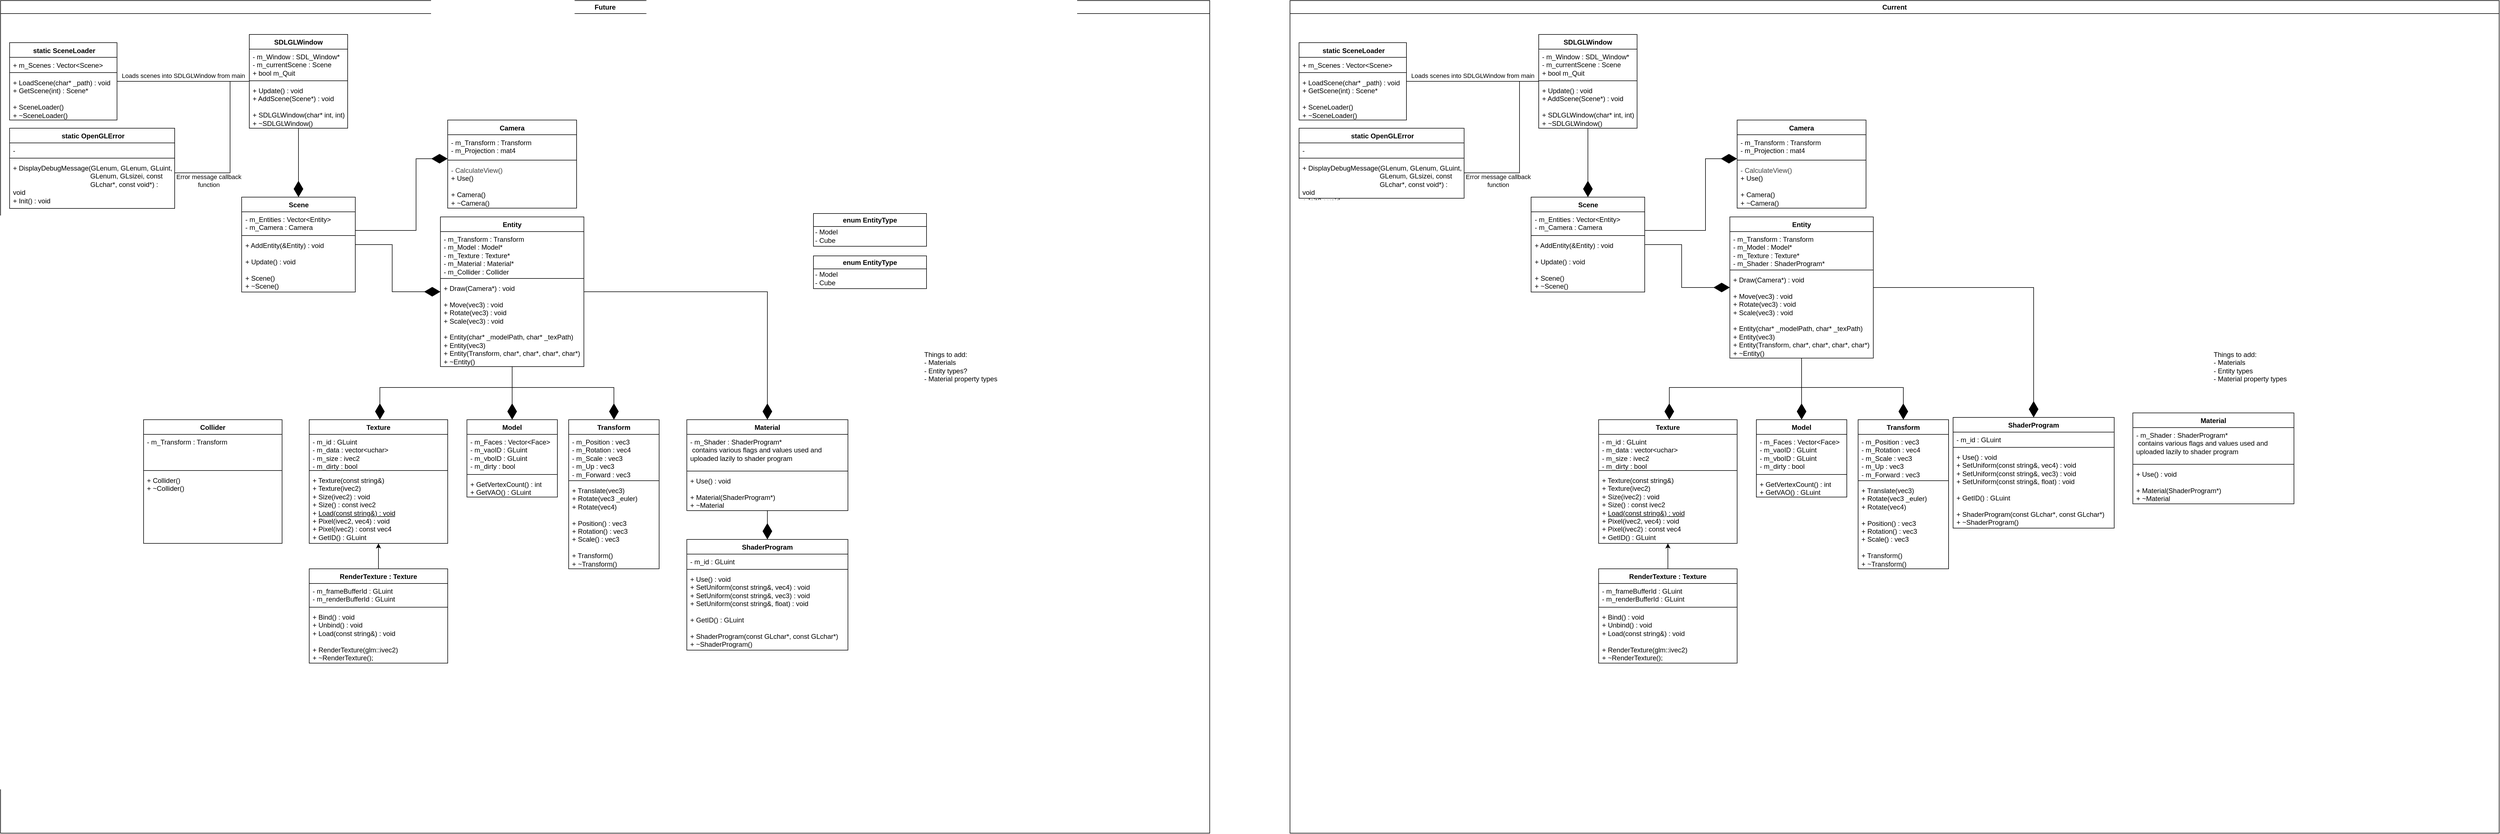 <mxfile version="26.2.5">
  <diagram name="Page-1" id="QG35j7kPHG6dron8eKFu">
    <mxGraphModel dx="7600" dy="1499" grid="0" gridSize="10" guides="1" tooltips="1" connect="1" arrows="1" fold="1" page="0" pageScale="1" pageWidth="827" pageHeight="1169" math="0" shadow="0" adaptiveColors="auto">
      <root>
        <mxCell id="0" />
        <mxCell id="1" parent="0" />
        <mxCell id="nX7riBeXGqenWPoqPl__-16" value="Current" style="swimlane;whiteSpace=wrap;html=1;" parent="1" vertex="1">
          <mxGeometry x="-2323" y="-155" width="2139" height="1474" as="geometry" />
        </mxCell>
        <mxCell id="VFV9XwUGxA5xjS1nipd3-9" style="edgeStyle=orthogonalEdgeStyle;rounded=0;orthogonalLoop=1;jettySize=auto;html=1;endArrow=diamondThin;endFill=1;endSize=26;" parent="nX7riBeXGqenWPoqPl__-16" source="nX7riBeXGqenWPoqPl__-19" target="nX7riBeXGqenWPoqPl__-52" edge="1">
          <mxGeometry relative="1" as="geometry" />
        </mxCell>
        <mxCell id="nX7riBeXGqenWPoqPl__-19" value="&lt;span style=&quot;background-color: transparent;&quot;&gt;SDLGLWindow&lt;/span&gt;" style="swimlane;fontStyle=1;align=center;verticalAlign=top;childLayout=stackLayout;horizontal=1;startSize=26;horizontalStack=0;resizeParent=1;resizeParentMax=0;resizeLast=0;collapsible=1;marginBottom=0;whiteSpace=wrap;html=1;" parent="nX7riBeXGqenWPoqPl__-16" vertex="1">
          <mxGeometry x="440" y="60" width="174" height="166" as="geometry" />
        </mxCell>
        <mxCell id="nX7riBeXGqenWPoqPl__-20" value="&lt;div&gt;&lt;font style=&quot;color: light-dark(rgb(0, 0, 0), rgb(255, 252, 252));&quot;&gt;- m_Window : SDL_Window*&lt;/font&gt;&lt;/div&gt;&lt;div&gt;- m_currentScene : Scene&lt;/div&gt;&lt;div&gt;&lt;font style=&quot;color: light-dark(rgb(0, 0, 0), rgb(255, 252, 252));&quot;&gt;+ bool m_Quit&lt;/font&gt;&lt;/div&gt;" style="text;strokeColor=none;fillColor=none;align=left;verticalAlign=top;spacingLeft=4;spacingRight=4;overflow=hidden;rotatable=0;points=[[0,0.5],[1,0.5]];portConstraint=eastwest;whiteSpace=wrap;html=1;" parent="nX7riBeXGqenWPoqPl__-19" vertex="1">
          <mxGeometry y="26" width="174" height="52" as="geometry" />
        </mxCell>
        <mxCell id="nX7riBeXGqenWPoqPl__-21" value="" style="line;strokeWidth=1;fillColor=none;align=left;verticalAlign=middle;spacingTop=-1;spacingLeft=3;spacingRight=3;rotatable=0;labelPosition=right;points=[];portConstraint=eastwest;strokeColor=inherit;" parent="nX7riBeXGqenWPoqPl__-19" vertex="1">
          <mxGeometry y="78" width="174" height="8" as="geometry" />
        </mxCell>
        <mxCell id="nX7riBeXGqenWPoqPl__-22" value="&lt;div&gt;+ Update() : void&lt;/div&gt;&lt;div&gt;+ AddScene(Scene*) : void&lt;/div&gt;&lt;div&gt;&lt;br&gt;&lt;/div&gt;&lt;div&gt;+ SDLGLWindow(char* int, int)&lt;/div&gt;&lt;div&gt;+ ~SDLGLWindow()&lt;/div&gt;" style="text;strokeColor=none;fillColor=none;align=left;verticalAlign=top;spacingLeft=4;spacingRight=4;overflow=hidden;rotatable=0;points=[[0,0.5],[1,0.5]];portConstraint=eastwest;whiteSpace=wrap;html=1;" parent="nX7riBeXGqenWPoqPl__-19" vertex="1">
          <mxGeometry y="86" width="174" height="80" as="geometry" />
        </mxCell>
        <mxCell id="nX7riBeXGqenWPoqPl__-32" value="Texture" style="swimlane;fontStyle=1;align=center;verticalAlign=top;childLayout=stackLayout;horizontal=1;startSize=26;horizontalStack=0;resizeParent=1;resizeParentMax=0;resizeLast=0;collapsible=1;marginBottom=0;whiteSpace=wrap;html=1;" parent="nX7riBeXGqenWPoqPl__-16" vertex="1">
          <mxGeometry x="546" y="742" width="245" height="219" as="geometry" />
        </mxCell>
        <mxCell id="nX7riBeXGqenWPoqPl__-33" value="&lt;font style=&quot;color: light-dark(rgb(0, 0, 0), rgb(255, 255, 255));&quot;&gt;- m_id : GLuint&lt;/font&gt;&lt;div&gt;&lt;font style=&quot;color: light-dark(rgb(0, 0, 0), rgb(255, 255, 255));&quot;&gt;- m_data : vector&amp;lt;uchar&amp;gt;&lt;/font&gt;&lt;/div&gt;&lt;div&gt;&lt;font style=&quot;color: light-dark(rgb(0, 0, 0), rgb(255, 255, 255));&quot;&gt;- m_size : ivec2&lt;/font&gt;&lt;/div&gt;&lt;div&gt;&lt;font style=&quot;color: light-dark(rgb(0, 0, 0), rgb(255, 255, 255));&quot;&gt;- m_dirty : bool&lt;/font&gt;&lt;/div&gt;" style="text;strokeColor=none;fillColor=none;align=left;verticalAlign=top;spacingLeft=4;spacingRight=4;overflow=hidden;rotatable=0;points=[[0,0.5],[1,0.5]];portConstraint=eastwest;whiteSpace=wrap;html=1;" parent="nX7riBeXGqenWPoqPl__-32" vertex="1">
          <mxGeometry y="26" width="245" height="60" as="geometry" />
        </mxCell>
        <mxCell id="nX7riBeXGqenWPoqPl__-34" value="" style="line;strokeWidth=1;fillColor=none;align=left;verticalAlign=middle;spacingTop=-1;spacingLeft=3;spacingRight=3;rotatable=0;labelPosition=right;points=[];portConstraint=eastwest;strokeColor=inherit;" parent="nX7riBeXGqenWPoqPl__-32" vertex="1">
          <mxGeometry y="86" width="245" height="8" as="geometry" />
        </mxCell>
        <mxCell id="nX7riBeXGqenWPoqPl__-35" value="&lt;font style=&quot;color: light-dark(rgb(0, 0, 0), rgb(255, 255, 255));&quot;&gt;+ Texture(const string&amp;amp;)&lt;/font&gt;&lt;div&gt;&lt;font style=&quot;color: light-dark(rgb(0, 0, 0), rgb(255, 255, 255));&quot;&gt;+ Texture(ivec2)&lt;/font&gt;&lt;/div&gt;&lt;div&gt;&lt;font style=&quot;color: light-dark(rgb(0, 0, 0), rgb(255, 255, 255));&quot;&gt;+ Size(ivec2) : void&lt;/font&gt;&lt;/div&gt;&lt;div&gt;&lt;font style=&quot;color: light-dark(rgb(0, 0, 0), rgb(255, 255, 255));&quot;&gt;+ Size() : const ivec2&lt;/font&gt;&lt;/div&gt;&lt;div&gt;&lt;font style=&quot;color: light-dark(rgb(0, 0, 0), rgb(255, 255, 255));&quot;&gt;+ &lt;u&gt;Load(const string&amp;amp;) : void&lt;/u&gt;&lt;/font&gt;&lt;/div&gt;&lt;div&gt;&lt;font style=&quot;color: light-dark(rgb(0, 0, 0), rgb(255, 255, 255));&quot;&gt;+ Pixel(ivec2, vec4) : void&lt;/font&gt;&lt;/div&gt;&lt;div&gt;&lt;font style=&quot;color: light-dark(rgb(0, 0, 0), rgb(255, 255, 255));&quot;&gt;+ Pixel(ivec2) : const vec4&lt;/font&gt;&lt;/div&gt;&lt;div&gt;&lt;font style=&quot;color: light-dark(rgb(0, 0, 0), rgb(255, 255, 255));&quot;&gt;+ GetID() : GLuint&lt;/font&gt;&lt;/div&gt;" style="text;strokeColor=none;fillColor=none;align=left;verticalAlign=top;spacingLeft=4;spacingRight=4;overflow=hidden;rotatable=0;points=[[0,0.5],[1,0.5]];portConstraint=eastwest;whiteSpace=wrap;html=1;" parent="nX7riBeXGqenWPoqPl__-32" vertex="1">
          <mxGeometry y="94" width="245" height="125" as="geometry" />
        </mxCell>
        <mxCell id="nX7riBeXGqenWPoqPl__-36" value="ShaderProgram" style="swimlane;fontStyle=1;align=center;verticalAlign=top;childLayout=stackLayout;horizontal=1;startSize=26;horizontalStack=0;resizeParent=1;resizeParentMax=0;resizeLast=0;collapsible=1;marginBottom=0;whiteSpace=wrap;html=1;" parent="nX7riBeXGqenWPoqPl__-16" vertex="1">
          <mxGeometry x="1173" y="738" width="285" height="196" as="geometry" />
        </mxCell>
        <mxCell id="nX7riBeXGqenWPoqPl__-37" value="- m_id : GLuint" style="text;strokeColor=none;fillColor=none;align=left;verticalAlign=top;spacingLeft=4;spacingRight=4;overflow=hidden;rotatable=0;points=[[0,0.5],[1,0.5]];portConstraint=eastwest;whiteSpace=wrap;html=1;" parent="nX7riBeXGqenWPoqPl__-36" vertex="1">
          <mxGeometry y="26" width="285" height="23" as="geometry" />
        </mxCell>
        <mxCell id="nX7riBeXGqenWPoqPl__-38" value="" style="line;strokeWidth=1;fillColor=none;align=left;verticalAlign=middle;spacingTop=-1;spacingLeft=3;spacingRight=3;rotatable=0;labelPosition=right;points=[];portConstraint=eastwest;strokeColor=inherit;" parent="nX7riBeXGqenWPoqPl__-36" vertex="1">
          <mxGeometry y="49" width="285" height="8" as="geometry" />
        </mxCell>
        <mxCell id="nX7riBeXGqenWPoqPl__-39" value="&lt;div&gt;&lt;font style=&quot;color: light-dark(rgb(0, 0, 0), rgb(255, 255, 255));&quot;&gt;+ Use() : void&lt;/font&gt;&lt;/div&gt;&lt;div&gt;&lt;font style=&quot;color: light-dark(rgb(0, 0, 0), rgb(255, 255, 255));&quot;&gt;+ SetUniform(const string&amp;amp;, vec4) : void&lt;/font&gt;&lt;/div&gt;&lt;font style=&quot;color: light-dark(rgb(0, 0, 0), rgb(255, 255, 255));&quot;&gt;+ SetUniform(const string&amp;amp;, vec3) : void&lt;/font&gt;&lt;div&gt;&lt;font style=&quot;color: light-dark(rgb(0, 0, 0), rgb(255, 255, 255));&quot;&gt;+ SetUniform(const string&amp;amp;, float) : void&lt;/font&gt;&lt;/div&gt;&lt;div&gt;&lt;font style=&quot;color: light-dark(rgb(0, 0, 0), rgb(255, 255, 255));&quot;&gt;&lt;br&gt;&lt;/font&gt;&lt;/div&gt;&lt;div&gt;&lt;font style=&quot;color: light-dark(rgb(0, 0, 0), rgb(255, 255, 255));&quot;&gt;+ GetID() : GLuint&lt;/font&gt;&lt;/div&gt;&lt;div&gt;&lt;font style=&quot;color: light-dark(rgb(0, 0, 0), rgb(255, 255, 255));&quot;&gt;&lt;br&gt;&lt;/font&gt;&lt;/div&gt;&lt;div&gt;&lt;font style=&quot;color: light-dark(rgb(0, 0, 0), rgb(255, 255, 255));&quot;&gt;+ ShaderProgram(const GLchar*, const GLchar*)&lt;/font&gt;&lt;/div&gt;&lt;div&gt;&lt;font style=&quot;color: light-dark(rgb(0, 0, 0), rgb(255, 255, 255));&quot;&gt;+ ~ShaderProgram()&lt;/font&gt;&lt;/div&gt;" style="text;strokeColor=none;fillColor=none;align=left;verticalAlign=top;spacingLeft=4;spacingRight=4;overflow=hidden;rotatable=0;points=[[0,0.5],[1,0.5]];portConstraint=eastwest;whiteSpace=wrap;html=1;" parent="nX7riBeXGqenWPoqPl__-36" vertex="1">
          <mxGeometry y="57" width="285" height="139" as="geometry" />
        </mxCell>
        <mxCell id="nX7riBeXGqenWPoqPl__-41" style="edgeStyle=orthogonalEdgeStyle;rounded=0;orthogonalLoop=1;jettySize=auto;html=1;endArrow=diamondThin;endFill=1;endSize=26;" parent="nX7riBeXGqenWPoqPl__-16" source="nX7riBeXGqenWPoqPl__-42" target="nX7riBeXGqenWPoqPl__-48" edge="1">
          <mxGeometry relative="1" as="geometry">
            <Array as="points">
              <mxPoint x="848" y="633" />
              <mxPoint x="848" y="633" />
            </Array>
          </mxGeometry>
        </mxCell>
        <mxCell id="VFV9XwUGxA5xjS1nipd3-2" style="edgeStyle=orthogonalEdgeStyle;rounded=0;orthogonalLoop=1;jettySize=auto;html=1;endArrow=diamondThin;endFill=1;endSize=26;entryX=0.5;entryY=0;entryDx=0;entryDy=0;" parent="nX7riBeXGqenWPoqPl__-16" source="nX7riBeXGqenWPoqPl__-42" target="nX7riBeXGqenWPoqPl__-36" edge="1">
          <mxGeometry relative="1" as="geometry" />
        </mxCell>
        <mxCell id="VFV9XwUGxA5xjS1nipd3-10" style="edgeStyle=orthogonalEdgeStyle;rounded=0;orthogonalLoop=1;jettySize=auto;html=1;endSize=26;endArrow=diamondThin;endFill=1;entryX=0.5;entryY=0;entryDx=0;entryDy=0;" parent="nX7riBeXGqenWPoqPl__-16" source="nX7riBeXGqenWPoqPl__-42" target="_Vgj__aWUREw3y97PpKe-4" edge="1">
          <mxGeometry relative="1" as="geometry">
            <Array as="points">
              <mxPoint x="905" y="685" />
              <mxPoint x="1085" y="685" />
            </Array>
          </mxGeometry>
        </mxCell>
        <mxCell id="VFV9XwUGxA5xjS1nipd3-11" style="edgeStyle=orthogonalEdgeStyle;rounded=0;orthogonalLoop=1;jettySize=auto;html=1;endSize=26;endArrow=diamondThin;endFill=1;" parent="nX7riBeXGqenWPoqPl__-16" source="nX7riBeXGqenWPoqPl__-42" target="nX7riBeXGqenWPoqPl__-32" edge="1">
          <mxGeometry relative="1" as="geometry">
            <Array as="points">
              <mxPoint x="905" y="685" />
              <mxPoint x="671" y="685" />
            </Array>
          </mxGeometry>
        </mxCell>
        <mxCell id="nX7riBeXGqenWPoqPl__-42" value="Entity" style="swimlane;fontStyle=1;align=center;verticalAlign=top;childLayout=stackLayout;horizontal=1;startSize=26;horizontalStack=0;resizeParent=1;resizeParentMax=0;resizeLast=0;collapsible=1;marginBottom=0;whiteSpace=wrap;html=1;" parent="nX7riBeXGqenWPoqPl__-16" vertex="1">
          <mxGeometry x="778.13" y="383" width="253.75" height="250" as="geometry" />
        </mxCell>
        <mxCell id="nX7riBeXGqenWPoqPl__-43" value="&lt;div&gt;- m_Transform : Transform&lt;/div&gt;&lt;div&gt;- m_Model : Model*&lt;/div&gt;&lt;div&gt;- m_Texture : Texture*&lt;/div&gt;&lt;div&gt;- m_Shader : ShaderProgram*&lt;/div&gt;" style="text;strokeColor=none;fillColor=none;align=left;verticalAlign=top;spacingLeft=4;spacingRight=4;overflow=hidden;rotatable=0;points=[[0,0.5],[1,0.5]];portConstraint=eastwest;whiteSpace=wrap;html=1;" parent="nX7riBeXGqenWPoqPl__-42" vertex="1">
          <mxGeometry y="26" width="253.75" height="64" as="geometry" />
        </mxCell>
        <mxCell id="nX7riBeXGqenWPoqPl__-44" value="" style="line;strokeWidth=1;fillColor=none;align=left;verticalAlign=middle;spacingTop=-1;spacingLeft=3;spacingRight=3;rotatable=0;labelPosition=right;points=[];portConstraint=eastwest;strokeColor=inherit;" parent="nX7riBeXGqenWPoqPl__-42" vertex="1">
          <mxGeometry y="90" width="253.75" height="8" as="geometry" />
        </mxCell>
        <mxCell id="nX7riBeXGqenWPoqPl__-45" value="&lt;div&gt;+ Draw(Camera*) : void&lt;/div&gt;&lt;div&gt;&lt;br&gt;&lt;/div&gt;&lt;div&gt;+ Move(vec3) : void&lt;/div&gt;&lt;div&gt;+ Rotate(vec3) : void&lt;/div&gt;&lt;div&gt;+ Scale(vec3) : void&lt;/div&gt;&lt;div&gt;&lt;br&gt;&lt;/div&gt;&lt;div&gt;+ Entity(char* _modelPath, char* _texPath)&lt;/div&gt;&lt;div&gt;+ Entity(vec3)&lt;/div&gt;&lt;div&gt;+ Entity(Transform, char*, char*, char*, char*)&lt;/div&gt;&lt;div&gt;+ ~Entity()&lt;/div&gt;" style="text;strokeColor=none;fillColor=none;align=left;verticalAlign=top;spacingLeft=4;spacingRight=4;overflow=hidden;rotatable=0;points=[[0,0.5],[1,0.5]];portConstraint=eastwest;whiteSpace=wrap;html=1;" parent="nX7riBeXGqenWPoqPl__-42" vertex="1">
          <mxGeometry y="98" width="253.75" height="152" as="geometry" />
        </mxCell>
        <mxCell id="nX7riBeXGqenWPoqPl__-48" value="Model" style="swimlane;fontStyle=1;align=center;verticalAlign=top;childLayout=stackLayout;horizontal=1;startSize=26;horizontalStack=0;resizeParent=1;resizeParentMax=0;resizeLast=0;collapsible=1;marginBottom=0;whiteSpace=wrap;html=1;" parent="nX7riBeXGqenWPoqPl__-16" vertex="1">
          <mxGeometry x="825" y="742" width="160" height="137" as="geometry" />
        </mxCell>
        <mxCell id="nX7riBeXGqenWPoqPl__-49" value="&lt;div&gt;- m_Faces : Vector&amp;lt;Face&amp;gt;&lt;/div&gt;&lt;div&gt;- m_vaoID : GLuint&lt;/div&gt;&lt;div&gt;- m_vboID : GLuint&lt;/div&gt;&lt;div&gt;- m_dirty : bool&lt;/div&gt;" style="text;strokeColor=none;fillColor=none;align=left;verticalAlign=top;spacingLeft=4;spacingRight=4;overflow=hidden;rotatable=0;points=[[0,0.5],[1,0.5]];portConstraint=eastwest;whiteSpace=wrap;html=1;" parent="nX7riBeXGqenWPoqPl__-48" vertex="1">
          <mxGeometry y="26" width="160" height="67" as="geometry" />
        </mxCell>
        <mxCell id="nX7riBeXGqenWPoqPl__-50" value="" style="line;strokeWidth=1;fillColor=none;align=left;verticalAlign=middle;spacingTop=-1;spacingLeft=3;spacingRight=3;rotatable=0;labelPosition=right;points=[];portConstraint=eastwest;strokeColor=inherit;" parent="nX7riBeXGqenWPoqPl__-48" vertex="1">
          <mxGeometry y="93" width="160" height="8" as="geometry" />
        </mxCell>
        <mxCell id="nX7riBeXGqenWPoqPl__-51" value="&lt;div&gt;+ GetVertexCount() : int&lt;/div&gt;&lt;div&gt;+ GetVAO() : GLuint&lt;/div&gt;" style="text;strokeColor=none;fillColor=none;align=left;verticalAlign=top;spacingLeft=4;spacingRight=4;overflow=hidden;rotatable=0;points=[[0,0.5],[1,0.5]];portConstraint=eastwest;whiteSpace=wrap;html=1;" parent="nX7riBeXGqenWPoqPl__-48" vertex="1">
          <mxGeometry y="101" width="160" height="36" as="geometry" />
        </mxCell>
        <mxCell id="nX7riBeXGqenWPoqPl__-56" style="edgeStyle=orthogonalEdgeStyle;rounded=0;orthogonalLoop=1;jettySize=auto;html=1;endArrow=diamondThin;endFill=1;endSize=26;" parent="nX7riBeXGqenWPoqPl__-16" source="nX7riBeXGqenWPoqPl__-52" target="nX7riBeXGqenWPoqPl__-42" edge="1">
          <mxGeometry relative="1" as="geometry" />
        </mxCell>
        <mxCell id="_Vgj__aWUREw3y97PpKe-2" style="edgeStyle=orthogonalEdgeStyle;rounded=0;orthogonalLoop=1;jettySize=auto;html=1;endArrow=diamondThin;endFill=1;endSize=26;" parent="nX7riBeXGqenWPoqPl__-16" source="nX7riBeXGqenWPoqPl__-52" target="nX7riBeXGqenWPoqPl__-58" edge="1">
          <mxGeometry relative="1" as="geometry">
            <Array as="points">
              <mxPoint x="735" y="407" />
              <mxPoint x="735" y="280" />
            </Array>
          </mxGeometry>
        </mxCell>
        <mxCell id="nX7riBeXGqenWPoqPl__-52" value="Scene" style="swimlane;fontStyle=1;align=center;verticalAlign=top;childLayout=stackLayout;horizontal=1;startSize=26;horizontalStack=0;resizeParent=1;resizeParentMax=0;resizeLast=0;collapsible=1;marginBottom=0;whiteSpace=wrap;html=1;" parent="nX7riBeXGqenWPoqPl__-16" vertex="1">
          <mxGeometry x="426.5" y="348" width="201" height="168" as="geometry" />
        </mxCell>
        <mxCell id="nX7riBeXGqenWPoqPl__-53" value="&lt;div&gt;- m_Entities : Vector&amp;lt;Entity&amp;gt;&lt;/div&gt;&lt;div&gt;- m_Camera : Camera&lt;/div&gt;" style="text;strokeColor=none;fillColor=none;align=left;verticalAlign=top;spacingLeft=4;spacingRight=4;overflow=hidden;rotatable=0;points=[[0,0.5],[1,0.5]];portConstraint=eastwest;whiteSpace=wrap;html=1;" parent="nX7riBeXGqenWPoqPl__-52" vertex="1">
          <mxGeometry y="26" width="201" height="38" as="geometry" />
        </mxCell>
        <mxCell id="nX7riBeXGqenWPoqPl__-54" value="" style="line;strokeWidth=1;fillColor=none;align=left;verticalAlign=middle;spacingTop=-1;spacingLeft=3;spacingRight=3;rotatable=0;labelPosition=right;points=[];portConstraint=eastwest;strokeColor=inherit;" parent="nX7riBeXGqenWPoqPl__-52" vertex="1">
          <mxGeometry y="64" width="201" height="8" as="geometry" />
        </mxCell>
        <mxCell id="nX7riBeXGqenWPoqPl__-55" value="&lt;div&gt;+ AddEntity(&amp;amp;Entity) : void&lt;/div&gt;&lt;div&gt;&lt;br&gt;&lt;/div&gt;&lt;div&gt;+ Update() : void&lt;/div&gt;&lt;div&gt;&lt;br&gt;&lt;/div&gt;&lt;div&gt;+ Scene()&lt;/div&gt;&lt;div&gt;+ ~Scene()&lt;/div&gt;" style="text;strokeColor=none;fillColor=none;align=left;verticalAlign=top;spacingLeft=4;spacingRight=4;overflow=hidden;rotatable=0;points=[[0,0.5],[1,0.5]];portConstraint=eastwest;whiteSpace=wrap;html=1;" parent="nX7riBeXGqenWPoqPl__-52" vertex="1">
          <mxGeometry y="72" width="201" height="96" as="geometry" />
        </mxCell>
        <mxCell id="nX7riBeXGqenWPoqPl__-58" value="&lt;div&gt;&lt;span style=&quot;background-color: transparent;&quot;&gt;Camera&lt;/span&gt;&lt;/div&gt;" style="swimlane;fontStyle=1;align=center;verticalAlign=top;childLayout=stackLayout;horizontal=1;startSize=26;horizontalStack=0;resizeParent=1;resizeParentMax=0;resizeLast=0;collapsible=1;marginBottom=0;whiteSpace=wrap;html=1;" parent="nX7riBeXGqenWPoqPl__-16" vertex="1">
          <mxGeometry x="791" y="211.5" width="228" height="156" as="geometry" />
        </mxCell>
        <mxCell id="nX7riBeXGqenWPoqPl__-59" value="&lt;div&gt;- m_Transform : Transform&lt;/div&gt;&lt;div&gt;- m_Projection : mat4&lt;/div&gt;" style="text;strokeColor=none;fillColor=none;align=left;verticalAlign=top;spacingLeft=4;spacingRight=4;overflow=hidden;rotatable=0;points=[[0,0.5],[1,0.5]];portConstraint=eastwest;whiteSpace=wrap;html=1;" parent="nX7riBeXGqenWPoqPl__-58" vertex="1">
          <mxGeometry y="26" width="228" height="41" as="geometry" />
        </mxCell>
        <mxCell id="nX7riBeXGqenWPoqPl__-60" value="" style="line;strokeWidth=1;fillColor=none;align=left;verticalAlign=middle;spacingTop=-1;spacingLeft=3;spacingRight=3;rotatable=0;labelPosition=right;points=[];portConstraint=eastwest;strokeColor=inherit;" parent="nX7riBeXGqenWPoqPl__-58" vertex="1">
          <mxGeometry y="67" width="228" height="8" as="geometry" />
        </mxCell>
        <mxCell id="nX7riBeXGqenWPoqPl__-61" value="&lt;div&gt;&lt;span style=&quot;background-color: transparent; color: rgb(63, 63, 63);&quot;&gt;- CalculateView()&lt;/span&gt;&lt;/div&gt;&lt;div&gt;+ Use()&lt;/div&gt;&lt;div&gt;&lt;br&gt;&lt;/div&gt;&lt;div&gt;+ Camera()&lt;/div&gt;&lt;div&gt;+ ~Camera()&lt;/div&gt;" style="text;strokeColor=none;fillColor=none;align=left;verticalAlign=top;spacingLeft=4;spacingRight=4;overflow=hidden;rotatable=0;points=[[0,0.5],[1,0.5]];portConstraint=eastwest;whiteSpace=wrap;html=1;" parent="nX7riBeXGqenWPoqPl__-58" vertex="1">
          <mxGeometry y="75" width="228" height="81" as="geometry" />
        </mxCell>
        <mxCell id="_Vgj__aWUREw3y97PpKe-4" value="Transform" style="swimlane;fontStyle=1;align=center;verticalAlign=top;childLayout=stackLayout;horizontal=1;startSize=26;horizontalStack=0;resizeParent=1;resizeParentMax=0;resizeLast=0;collapsible=1;marginBottom=0;whiteSpace=wrap;html=1;" parent="nX7riBeXGqenWPoqPl__-16" vertex="1">
          <mxGeometry x="1005" y="742" width="160" height="264" as="geometry" />
        </mxCell>
        <mxCell id="_Vgj__aWUREw3y97PpKe-5" value="&lt;div&gt;- m_Position : vec3&lt;/div&gt;&lt;div&gt;- m_Rotation : vec4&lt;/div&gt;&lt;div&gt;- m_Scale : vec3&lt;/div&gt;&lt;div&gt;- m_Up : vec3&lt;/div&gt;&lt;div&gt;- m_Forward : vec3&lt;/div&gt;" style="text;strokeColor=none;fillColor=none;align=left;verticalAlign=top;spacingLeft=4;spacingRight=4;overflow=hidden;rotatable=0;points=[[0,0.5],[1,0.5]];portConstraint=eastwest;whiteSpace=wrap;html=1;" parent="_Vgj__aWUREw3y97PpKe-4" vertex="1">
          <mxGeometry y="26" width="160" height="78" as="geometry" />
        </mxCell>
        <mxCell id="_Vgj__aWUREw3y97PpKe-6" value="" style="line;strokeWidth=1;fillColor=none;align=left;verticalAlign=middle;spacingTop=-1;spacingLeft=3;spacingRight=3;rotatable=0;labelPosition=right;points=[];portConstraint=eastwest;strokeColor=inherit;" parent="_Vgj__aWUREw3y97PpKe-4" vertex="1">
          <mxGeometry y="104" width="160" height="8" as="geometry" />
        </mxCell>
        <mxCell id="_Vgj__aWUREw3y97PpKe-7" value="&lt;div&gt;+ Translate(vec3)&lt;/div&gt;&lt;div&gt;+ Rotate(vec3 _euler)&lt;/div&gt;&lt;div&gt;+ Rotate(vec4)&lt;/div&gt;&lt;div&gt;&lt;br&gt;&lt;/div&gt;&lt;div&gt;+ Position() : vec3&lt;/div&gt;&lt;div&gt;+ Rotation() : vec3&lt;/div&gt;&lt;div&gt;+ Scale() : vec3&lt;/div&gt;&lt;div&gt;&lt;br&gt;&lt;/div&gt;&lt;div&gt;+ Transform()&lt;/div&gt;&lt;div&gt;+ ~Transform()&lt;/div&gt;" style="text;strokeColor=none;fillColor=none;align=left;verticalAlign=top;spacingLeft=4;spacingRight=4;overflow=hidden;rotatable=0;points=[[0,0.5],[1,0.5]];portConstraint=eastwest;whiteSpace=wrap;html=1;" parent="_Vgj__aWUREw3y97PpKe-4" vertex="1">
          <mxGeometry y="112" width="160" height="152" as="geometry" />
        </mxCell>
        <mxCell id="mvs7uQlptrKoOY5siquW-11" style="edgeStyle=orthogonalEdgeStyle;rounded=0;orthogonalLoop=1;jettySize=auto;html=1;" parent="nX7riBeXGqenWPoqPl__-16" source="mvs7uQlptrKoOY5siquW-7" target="nX7riBeXGqenWPoqPl__-32" edge="1">
          <mxGeometry relative="1" as="geometry" />
        </mxCell>
        <mxCell id="mvs7uQlptrKoOY5siquW-7" value="RenderTexture : Texture" style="swimlane;fontStyle=1;align=center;verticalAlign=top;childLayout=stackLayout;horizontal=1;startSize=26;horizontalStack=0;resizeParent=1;resizeParentMax=0;resizeLast=0;collapsible=1;marginBottom=0;whiteSpace=wrap;html=1;" parent="nX7riBeXGqenWPoqPl__-16" vertex="1">
          <mxGeometry x="546" y="1006" width="245" height="167" as="geometry" />
        </mxCell>
        <mxCell id="mvs7uQlptrKoOY5siquW-8" value="&lt;div&gt;- m_frameBufferId : GLuint&lt;/div&gt;&lt;div&gt;- m_renderBufferId : GLuint&lt;/div&gt;" style="text;strokeColor=none;fillColor=none;align=left;verticalAlign=top;spacingLeft=4;spacingRight=4;overflow=hidden;rotatable=0;points=[[0,0.5],[1,0.5]];portConstraint=eastwest;whiteSpace=wrap;html=1;" parent="mvs7uQlptrKoOY5siquW-7" vertex="1">
          <mxGeometry y="26" width="245" height="38" as="geometry" />
        </mxCell>
        <mxCell id="mvs7uQlptrKoOY5siquW-9" value="" style="line;strokeWidth=1;fillColor=none;align=left;verticalAlign=middle;spacingTop=-1;spacingLeft=3;spacingRight=3;rotatable=0;labelPosition=right;points=[];portConstraint=eastwest;strokeColor=inherit;" parent="mvs7uQlptrKoOY5siquW-7" vertex="1">
          <mxGeometry y="64" width="245" height="8" as="geometry" />
        </mxCell>
        <mxCell id="mvs7uQlptrKoOY5siquW-10" value="&lt;div&gt;+ Bind() : void&lt;/div&gt;&lt;div&gt;+ Unbind() : void&lt;/div&gt;&lt;div&gt;+ Load(const string&amp;amp;) : void&lt;/div&gt;&lt;div&gt;&lt;br&gt;&lt;/div&gt;&lt;div&gt;+ RenderTexture(glm::ivec2)&lt;/div&gt;&lt;div&gt;+ ~RenderTexture();&lt;/div&gt;" style="text;strokeColor=none;fillColor=none;align=left;verticalAlign=top;spacingLeft=4;spacingRight=4;overflow=hidden;rotatable=0;points=[[0,0.5],[1,0.5]];portConstraint=eastwest;whiteSpace=wrap;html=1;" parent="mvs7uQlptrKoOY5siquW-7" vertex="1">
          <mxGeometry y="72" width="245" height="95" as="geometry" />
        </mxCell>
        <mxCell id="VFV9XwUGxA5xjS1nipd3-7" value="Loads scenes into SDLGLWindow from main" style="edgeStyle=orthogonalEdgeStyle;rounded=0;orthogonalLoop=1;jettySize=auto;html=1;endArrow=none;startFill=0;" parent="nX7riBeXGqenWPoqPl__-16" source="VFV9XwUGxA5xjS1nipd3-3" target="nX7riBeXGqenWPoqPl__-19" edge="1">
          <mxGeometry y="10" relative="1" as="geometry">
            <mxPoint as="offset" />
          </mxGeometry>
        </mxCell>
        <mxCell id="VFV9XwUGxA5xjS1nipd3-3" value="&amp;nbsp;static SceneLoader" style="swimlane;fontStyle=1;align=center;verticalAlign=top;childLayout=stackLayout;horizontal=1;startSize=26;horizontalStack=0;resizeParent=1;resizeParentMax=0;resizeLast=0;collapsible=1;marginBottom=0;whiteSpace=wrap;html=1;" parent="nX7riBeXGqenWPoqPl__-16" vertex="1">
          <mxGeometry x="16" y="74.5" width="190" height="137" as="geometry" />
        </mxCell>
        <mxCell id="VFV9XwUGxA5xjS1nipd3-4" value="+ m_Scenes : Vector&amp;lt;Scene&amp;gt;" style="text;strokeColor=none;fillColor=none;align=left;verticalAlign=top;spacingLeft=4;spacingRight=4;overflow=hidden;rotatable=0;points=[[0,0.5],[1,0.5]];portConstraint=eastwest;whiteSpace=wrap;html=1;" parent="VFV9XwUGxA5xjS1nipd3-3" vertex="1">
          <mxGeometry y="26" width="190" height="23" as="geometry" />
        </mxCell>
        <mxCell id="VFV9XwUGxA5xjS1nipd3-5" value="" style="line;strokeWidth=1;fillColor=none;align=left;verticalAlign=middle;spacingTop=-1;spacingLeft=3;spacingRight=3;rotatable=0;labelPosition=right;points=[];portConstraint=eastwest;strokeColor=inherit;" parent="VFV9XwUGxA5xjS1nipd3-3" vertex="1">
          <mxGeometry y="49" width="190" height="8" as="geometry" />
        </mxCell>
        <mxCell id="VFV9XwUGxA5xjS1nipd3-6" value="&lt;div&gt;+ LoadScene(char* _path) : void&lt;/div&gt;&lt;div&gt;+ GetScene(int) : Scene*&lt;/div&gt;&lt;div&gt;&lt;br&gt;&lt;/div&gt;&lt;div&gt;+ SceneLoader()&lt;/div&gt;&lt;div&gt;+ ~SceneLoader()&lt;/div&gt;" style="text;strokeColor=none;fillColor=none;align=left;verticalAlign=top;spacingLeft=4;spacingRight=4;overflow=hidden;rotatable=0;points=[[0,0.5],[1,0.5]];portConstraint=eastwest;whiteSpace=wrap;html=1;" parent="VFV9XwUGxA5xjS1nipd3-3" vertex="1">
          <mxGeometry y="57" width="190" height="80" as="geometry" />
        </mxCell>
        <mxCell id="VFV9XwUGxA5xjS1nipd3-16" value="&lt;div&gt;Error message callback&lt;/div&gt;&lt;div&gt;function&lt;/div&gt;" style="edgeStyle=orthogonalEdgeStyle;rounded=0;orthogonalLoop=1;jettySize=auto;html=1;endArrow=none;startFill=0;" parent="nX7riBeXGqenWPoqPl__-16" source="VFV9XwUGxA5xjS1nipd3-12" target="nX7riBeXGqenWPoqPl__-19" edge="1">
          <mxGeometry x="-0.591" y="-14" relative="1" as="geometry">
            <Array as="points">
              <mxPoint x="406" y="305" />
              <mxPoint x="406" y="143" />
            </Array>
            <mxPoint as="offset" />
          </mxGeometry>
        </mxCell>
        <mxCell id="VFV9XwUGxA5xjS1nipd3-12" value="&amp;nbsp;static OpenGLError" style="swimlane;fontStyle=1;align=center;verticalAlign=top;childLayout=stackLayout;horizontal=1;startSize=26;horizontalStack=0;resizeParent=1;resizeParentMax=0;resizeLast=0;collapsible=1;marginBottom=0;whiteSpace=wrap;html=1;" parent="nX7riBeXGqenWPoqPl__-16" vertex="1">
          <mxGeometry x="16" y="226" width="292" height="124" as="geometry" />
        </mxCell>
        <mxCell id="VFV9XwUGxA5xjS1nipd3-13" value="-" style="text;strokeColor=none;fillColor=none;align=left;verticalAlign=top;spacingLeft=4;spacingRight=4;overflow=hidden;rotatable=0;points=[[0,0.5],[1,0.5]];portConstraint=eastwest;whiteSpace=wrap;html=1;" parent="VFV9XwUGxA5xjS1nipd3-12" vertex="1">
          <mxGeometry y="26" width="292" height="23" as="geometry" />
        </mxCell>
        <mxCell id="VFV9XwUGxA5xjS1nipd3-14" value="" style="line;strokeWidth=1;fillColor=none;align=left;verticalAlign=middle;spacingTop=-1;spacingLeft=3;spacingRight=3;rotatable=0;labelPosition=right;points=[];portConstraint=eastwest;strokeColor=inherit;" parent="VFV9XwUGxA5xjS1nipd3-12" vertex="1">
          <mxGeometry y="49" width="292" height="8" as="geometry" />
        </mxCell>
        <mxCell id="VFV9XwUGxA5xjS1nipd3-15" value="&lt;div&gt;+ DisplayDebugMessage(GLenum, GLenum, GLuint, &lt;span style=&quot;white-space: pre;&quot;&gt;&#x9;&lt;/span&gt;&lt;span style=&quot;white-space: pre;&quot;&gt;&#x9;&lt;/span&gt;&lt;span style=&quot;white-space: pre;&quot;&gt;&#x9;&lt;/span&gt;&lt;span style=&quot;white-space: pre;&quot;&gt;&#x9;&lt;/span&gt;&lt;span style=&quot;white-space: pre;&quot;&gt;&#x9;&lt;/span&gt; GLenum, GLsizei, const &lt;span style=&quot;white-space: pre;&quot;&gt;&#x9;&lt;/span&gt;&lt;span style=&quot;white-space: pre;&quot;&gt;&#x9;&lt;/span&gt;&lt;span style=&quot;white-space: pre;&quot;&gt;&#x9;&lt;/span&gt;&lt;span style=&quot;white-space: pre;&quot;&gt;&#x9;&lt;/span&gt;&lt;span style=&quot;white-space: pre;&quot;&gt;&#x9;&lt;/span&gt; GLchar*, const void*) : void&lt;/div&gt;&lt;div&gt;+ Init() : void&lt;/div&gt;" style="text;strokeColor=none;fillColor=none;align=left;verticalAlign=top;spacingLeft=4;spacingRight=4;overflow=hidden;rotatable=0;points=[[0,0.5],[1,0.5]];portConstraint=eastwest;whiteSpace=wrap;html=1;" parent="VFV9XwUGxA5xjS1nipd3-12" vertex="1">
          <mxGeometry y="57" width="292" height="67" as="geometry" />
        </mxCell>
        <mxCell id="VFV9XwUGxA5xjS1nipd3-17" value="&lt;div align=&quot;left&quot;&gt;Things to add:&lt;/div&gt;&lt;div align=&quot;left&quot;&gt;- Materials&lt;/div&gt;&lt;div align=&quot;left&quot;&gt;- Entity types&lt;/div&gt;&lt;div align=&quot;left&quot;&gt;- Material property types&lt;/div&gt;" style="text;html=1;align=left;verticalAlign=middle;whiteSpace=wrap;rounded=0;" parent="nX7riBeXGqenWPoqPl__-16" vertex="1">
          <mxGeometry x="1632" y="617" width="174" height="61" as="geometry" />
        </mxCell>
        <mxCell id="VFV9XwUGxA5xjS1nipd3-18" value="Material" style="swimlane;fontStyle=1;align=center;verticalAlign=top;childLayout=stackLayout;horizontal=1;startSize=26;horizontalStack=0;resizeParent=1;resizeParentMax=0;resizeLast=0;collapsible=1;marginBottom=0;whiteSpace=wrap;html=1;" parent="nX7riBeXGqenWPoqPl__-16" vertex="1">
          <mxGeometry x="1491" y="730" width="285" height="161" as="geometry" />
        </mxCell>
        <mxCell id="VFV9XwUGxA5xjS1nipd3-19" value="&lt;div&gt;- m_Shader : ShaderProgram*&lt;/div&gt;&lt;div&gt;&amp;nbsp;contains various flags and values used and uploaded lazily to shader program&lt;/div&gt;" style="text;strokeColor=none;fillColor=none;align=left;verticalAlign=top;spacingLeft=4;spacingRight=4;overflow=hidden;rotatable=0;points=[[0,0.5],[1,0.5]];portConstraint=eastwest;whiteSpace=wrap;html=1;" parent="VFV9XwUGxA5xjS1nipd3-18" vertex="1">
          <mxGeometry y="26" width="285" height="61" as="geometry" />
        </mxCell>
        <mxCell id="VFV9XwUGxA5xjS1nipd3-20" value="" style="line;strokeWidth=1;fillColor=none;align=left;verticalAlign=middle;spacingTop=-1;spacingLeft=3;spacingRight=3;rotatable=0;labelPosition=right;points=[];portConstraint=eastwest;strokeColor=inherit;" parent="VFV9XwUGxA5xjS1nipd3-18" vertex="1">
          <mxGeometry y="87" width="285" height="8" as="geometry" />
        </mxCell>
        <mxCell id="VFV9XwUGxA5xjS1nipd3-21" value="&lt;div&gt;+ Use() : void&lt;/div&gt;&lt;div&gt;&lt;br&gt;&lt;/div&gt;&lt;div&gt;+ Material(ShaderProgram*)&lt;/div&gt;&lt;div&gt;+ ~Material&lt;/div&gt;" style="text;strokeColor=none;fillColor=none;align=left;verticalAlign=top;spacingLeft=4;spacingRight=4;overflow=hidden;rotatable=0;points=[[0,0.5],[1,0.5]];portConstraint=eastwest;whiteSpace=wrap;html=1;" parent="VFV9XwUGxA5xjS1nipd3-18" vertex="1">
          <mxGeometry y="95" width="285" height="66" as="geometry" />
        </mxCell>
        <mxCell id="VFV9XwUGxA5xjS1nipd3-22" value="Future" style="swimlane;whiteSpace=wrap;html=1;" parent="1" vertex="1">
          <mxGeometry x="-4604" y="-155" width="2139" height="1474" as="geometry" />
        </mxCell>
        <mxCell id="VFV9XwUGxA5xjS1nipd3-23" style="edgeStyle=orthogonalEdgeStyle;rounded=0;orthogonalLoop=1;jettySize=auto;html=1;endArrow=diamondThin;endFill=1;endSize=26;" parent="VFV9XwUGxA5xjS1nipd3-22" source="VFV9XwUGxA5xjS1nipd3-24" target="VFV9XwUGxA5xjS1nipd3-50" edge="1">
          <mxGeometry relative="1" as="geometry" />
        </mxCell>
        <mxCell id="VFV9XwUGxA5xjS1nipd3-24" value="&lt;span style=&quot;background-color: transparent;&quot;&gt;SDLGLWindow&lt;/span&gt;" style="swimlane;fontStyle=1;align=center;verticalAlign=top;childLayout=stackLayout;horizontal=1;startSize=26;horizontalStack=0;resizeParent=1;resizeParentMax=0;resizeLast=0;collapsible=1;marginBottom=0;whiteSpace=wrap;html=1;" parent="VFV9XwUGxA5xjS1nipd3-22" vertex="1">
          <mxGeometry x="440" y="60" width="174" height="166" as="geometry" />
        </mxCell>
        <mxCell id="VFV9XwUGxA5xjS1nipd3-25" value="&lt;div&gt;&lt;font style=&quot;color: light-dark(rgb(0, 0, 0), rgb(255, 252, 252));&quot;&gt;- m_Window : SDL_Window*&lt;/font&gt;&lt;/div&gt;&lt;div&gt;- m_currentScene : Scene&lt;/div&gt;&lt;div&gt;&lt;font style=&quot;color: light-dark(rgb(0, 0, 0), rgb(255, 252, 252));&quot;&gt;+ bool m_Quit&lt;/font&gt;&lt;/div&gt;" style="text;strokeColor=none;fillColor=none;align=left;verticalAlign=top;spacingLeft=4;spacingRight=4;overflow=hidden;rotatable=0;points=[[0,0.5],[1,0.5]];portConstraint=eastwest;whiteSpace=wrap;html=1;" parent="VFV9XwUGxA5xjS1nipd3-24" vertex="1">
          <mxGeometry y="26" width="174" height="52" as="geometry" />
        </mxCell>
        <mxCell id="VFV9XwUGxA5xjS1nipd3-26" value="" style="line;strokeWidth=1;fillColor=none;align=left;verticalAlign=middle;spacingTop=-1;spacingLeft=3;spacingRight=3;rotatable=0;labelPosition=right;points=[];portConstraint=eastwest;strokeColor=inherit;" parent="VFV9XwUGxA5xjS1nipd3-24" vertex="1">
          <mxGeometry y="78" width="174" height="8" as="geometry" />
        </mxCell>
        <mxCell id="VFV9XwUGxA5xjS1nipd3-27" value="&lt;div&gt;+ Update() : void&lt;/div&gt;&lt;div&gt;+ AddScene(Scene*) : void&lt;/div&gt;&lt;div&gt;&lt;br&gt;&lt;/div&gt;&lt;div&gt;+ SDLGLWindow(char* int, int)&lt;/div&gt;&lt;div&gt;+ ~SDLGLWindow()&lt;/div&gt;" style="text;strokeColor=none;fillColor=none;align=left;verticalAlign=top;spacingLeft=4;spacingRight=4;overflow=hidden;rotatable=0;points=[[0,0.5],[1,0.5]];portConstraint=eastwest;whiteSpace=wrap;html=1;" parent="VFV9XwUGxA5xjS1nipd3-24" vertex="1">
          <mxGeometry y="86" width="174" height="80" as="geometry" />
        </mxCell>
        <mxCell id="VFV9XwUGxA5xjS1nipd3-28" value="Texture" style="swimlane;fontStyle=1;align=center;verticalAlign=top;childLayout=stackLayout;horizontal=1;startSize=26;horizontalStack=0;resizeParent=1;resizeParentMax=0;resizeLast=0;collapsible=1;marginBottom=0;whiteSpace=wrap;html=1;" parent="VFV9XwUGxA5xjS1nipd3-22" vertex="1">
          <mxGeometry x="546" y="742" width="245" height="219" as="geometry" />
        </mxCell>
        <mxCell id="VFV9XwUGxA5xjS1nipd3-29" value="&lt;font style=&quot;color: light-dark(rgb(0, 0, 0), rgb(255, 255, 255));&quot;&gt;- m_id : GLuint&lt;/font&gt;&lt;div&gt;&lt;font style=&quot;color: light-dark(rgb(0, 0, 0), rgb(255, 255, 255));&quot;&gt;- m_data : vector&amp;lt;uchar&amp;gt;&lt;/font&gt;&lt;/div&gt;&lt;div&gt;&lt;font style=&quot;color: light-dark(rgb(0, 0, 0), rgb(255, 255, 255));&quot;&gt;- m_size : ivec2&lt;/font&gt;&lt;/div&gt;&lt;div&gt;&lt;font style=&quot;color: light-dark(rgb(0, 0, 0), rgb(255, 255, 255));&quot;&gt;- m_dirty : bool&lt;/font&gt;&lt;/div&gt;" style="text;strokeColor=none;fillColor=none;align=left;verticalAlign=top;spacingLeft=4;spacingRight=4;overflow=hidden;rotatable=0;points=[[0,0.5],[1,0.5]];portConstraint=eastwest;whiteSpace=wrap;html=1;" parent="VFV9XwUGxA5xjS1nipd3-28" vertex="1">
          <mxGeometry y="26" width="245" height="60" as="geometry" />
        </mxCell>
        <mxCell id="VFV9XwUGxA5xjS1nipd3-30" value="" style="line;strokeWidth=1;fillColor=none;align=left;verticalAlign=middle;spacingTop=-1;spacingLeft=3;spacingRight=3;rotatable=0;labelPosition=right;points=[];portConstraint=eastwest;strokeColor=inherit;" parent="VFV9XwUGxA5xjS1nipd3-28" vertex="1">
          <mxGeometry y="86" width="245" height="8" as="geometry" />
        </mxCell>
        <mxCell id="VFV9XwUGxA5xjS1nipd3-31" value="&lt;font style=&quot;color: light-dark(rgb(0, 0, 0), rgb(255, 255, 255));&quot;&gt;+ Texture(const string&amp;amp;)&lt;/font&gt;&lt;div&gt;&lt;font style=&quot;color: light-dark(rgb(0, 0, 0), rgb(255, 255, 255));&quot;&gt;+ Texture(ivec2)&lt;/font&gt;&lt;/div&gt;&lt;div&gt;&lt;font style=&quot;color: light-dark(rgb(0, 0, 0), rgb(255, 255, 255));&quot;&gt;+ Size(ivec2) : void&lt;/font&gt;&lt;/div&gt;&lt;div&gt;&lt;font style=&quot;color: light-dark(rgb(0, 0, 0), rgb(255, 255, 255));&quot;&gt;+ Size() : const ivec2&lt;/font&gt;&lt;/div&gt;&lt;div&gt;&lt;font style=&quot;color: light-dark(rgb(0, 0, 0), rgb(255, 255, 255));&quot;&gt;+ &lt;u&gt;Load(const string&amp;amp;) : void&lt;/u&gt;&lt;/font&gt;&lt;/div&gt;&lt;div&gt;&lt;font style=&quot;color: light-dark(rgb(0, 0, 0), rgb(255, 255, 255));&quot;&gt;+ Pixel(ivec2, vec4) : void&lt;/font&gt;&lt;/div&gt;&lt;div&gt;&lt;font style=&quot;color: light-dark(rgb(0, 0, 0), rgb(255, 255, 255));&quot;&gt;+ Pixel(ivec2) : const vec4&lt;/font&gt;&lt;/div&gt;&lt;div&gt;&lt;font style=&quot;color: light-dark(rgb(0, 0, 0), rgb(255, 255, 255));&quot;&gt;+ GetID() : GLuint&lt;/font&gt;&lt;/div&gt;" style="text;strokeColor=none;fillColor=none;align=left;verticalAlign=top;spacingLeft=4;spacingRight=4;overflow=hidden;rotatable=0;points=[[0,0.5],[1,0.5]];portConstraint=eastwest;whiteSpace=wrap;html=1;" parent="VFV9XwUGxA5xjS1nipd3-28" vertex="1">
          <mxGeometry y="94" width="245" height="125" as="geometry" />
        </mxCell>
        <mxCell id="VFV9XwUGxA5xjS1nipd3-32" value="ShaderProgram" style="swimlane;fontStyle=1;align=center;verticalAlign=top;childLayout=stackLayout;horizontal=1;startSize=26;horizontalStack=0;resizeParent=1;resizeParentMax=0;resizeLast=0;collapsible=1;marginBottom=0;whiteSpace=wrap;html=1;" parent="VFV9XwUGxA5xjS1nipd3-22" vertex="1">
          <mxGeometry x="1214" y="954" width="285" height="196" as="geometry" />
        </mxCell>
        <mxCell id="VFV9XwUGxA5xjS1nipd3-33" value="- m_id : GLuint" style="text;strokeColor=none;fillColor=none;align=left;verticalAlign=top;spacingLeft=4;spacingRight=4;overflow=hidden;rotatable=0;points=[[0,0.5],[1,0.5]];portConstraint=eastwest;whiteSpace=wrap;html=1;" parent="VFV9XwUGxA5xjS1nipd3-32" vertex="1">
          <mxGeometry y="26" width="285" height="23" as="geometry" />
        </mxCell>
        <mxCell id="VFV9XwUGxA5xjS1nipd3-34" value="" style="line;strokeWidth=1;fillColor=none;align=left;verticalAlign=middle;spacingTop=-1;spacingLeft=3;spacingRight=3;rotatable=0;labelPosition=right;points=[];portConstraint=eastwest;strokeColor=inherit;" parent="VFV9XwUGxA5xjS1nipd3-32" vertex="1">
          <mxGeometry y="49" width="285" height="8" as="geometry" />
        </mxCell>
        <mxCell id="VFV9XwUGxA5xjS1nipd3-35" value="&lt;div&gt;&lt;font style=&quot;color: light-dark(rgb(0, 0, 0), rgb(255, 255, 255));&quot;&gt;+ Use() : void&lt;/font&gt;&lt;/div&gt;&lt;div&gt;&lt;font style=&quot;color: light-dark(rgb(0, 0, 0), rgb(255, 255, 255));&quot;&gt;+ SetUniform(const string&amp;amp;, vec4) : void&lt;/font&gt;&lt;/div&gt;&lt;font style=&quot;color: light-dark(rgb(0, 0, 0), rgb(255, 255, 255));&quot;&gt;+ SetUniform(const string&amp;amp;, vec3) : void&lt;/font&gt;&lt;div&gt;&lt;font style=&quot;color: light-dark(rgb(0, 0, 0), rgb(255, 255, 255));&quot;&gt;+ SetUniform(const string&amp;amp;, float) : void&lt;/font&gt;&lt;/div&gt;&lt;div&gt;&lt;font style=&quot;color: light-dark(rgb(0, 0, 0), rgb(255, 255, 255));&quot;&gt;&lt;br&gt;&lt;/font&gt;&lt;/div&gt;&lt;div&gt;&lt;font style=&quot;color: light-dark(rgb(0, 0, 0), rgb(255, 255, 255));&quot;&gt;+ GetID() : GLuint&lt;/font&gt;&lt;/div&gt;&lt;div&gt;&lt;font style=&quot;color: light-dark(rgb(0, 0, 0), rgb(255, 255, 255));&quot;&gt;&lt;br&gt;&lt;/font&gt;&lt;/div&gt;&lt;div&gt;&lt;font style=&quot;color: light-dark(rgb(0, 0, 0), rgb(255, 255, 255));&quot;&gt;+ ShaderProgram(const GLchar*, const GLchar*)&lt;/font&gt;&lt;/div&gt;&lt;div&gt;&lt;font style=&quot;color: light-dark(rgb(0, 0, 0), rgb(255, 255, 255));&quot;&gt;+ ~ShaderProgram()&lt;/font&gt;&lt;/div&gt;" style="text;strokeColor=none;fillColor=none;align=left;verticalAlign=top;spacingLeft=4;spacingRight=4;overflow=hidden;rotatable=0;points=[[0,0.5],[1,0.5]];portConstraint=eastwest;whiteSpace=wrap;html=1;" parent="VFV9XwUGxA5xjS1nipd3-32" vertex="1">
          <mxGeometry y="57" width="285" height="139" as="geometry" />
        </mxCell>
        <mxCell id="VFV9XwUGxA5xjS1nipd3-36" style="edgeStyle=orthogonalEdgeStyle;rounded=0;orthogonalLoop=1;jettySize=auto;html=1;endArrow=diamondThin;endFill=1;endSize=26;" parent="VFV9XwUGxA5xjS1nipd3-22" source="VFV9XwUGxA5xjS1nipd3-40" target="VFV9XwUGxA5xjS1nipd3-44" edge="1">
          <mxGeometry relative="1" as="geometry">
            <Array as="points">
              <mxPoint x="848" y="633" />
              <mxPoint x="848" y="633" />
            </Array>
          </mxGeometry>
        </mxCell>
        <mxCell id="VFV9XwUGxA5xjS1nipd3-37" style="edgeStyle=orthogonalEdgeStyle;rounded=0;orthogonalLoop=1;jettySize=auto;html=1;endArrow=diamondThin;endFill=1;endSize=26;" parent="VFV9XwUGxA5xjS1nipd3-22" source="VFV9XwUGxA5xjS1nipd3-40" target="VFV9XwUGxA5xjS1nipd3-78" edge="1">
          <mxGeometry relative="1" as="geometry" />
        </mxCell>
        <mxCell id="VFV9XwUGxA5xjS1nipd3-38" style="edgeStyle=orthogonalEdgeStyle;rounded=0;orthogonalLoop=1;jettySize=auto;html=1;endSize=26;endArrow=diamondThin;endFill=1;entryX=0.5;entryY=0;entryDx=0;entryDy=0;" parent="VFV9XwUGxA5xjS1nipd3-22" source="VFV9XwUGxA5xjS1nipd3-40" target="VFV9XwUGxA5xjS1nipd3-58" edge="1">
          <mxGeometry relative="1" as="geometry">
            <Array as="points">
              <mxPoint x="905" y="685" />
              <mxPoint x="1085" y="685" />
            </Array>
          </mxGeometry>
        </mxCell>
        <mxCell id="VFV9XwUGxA5xjS1nipd3-39" style="edgeStyle=orthogonalEdgeStyle;rounded=0;orthogonalLoop=1;jettySize=auto;html=1;endSize=26;endArrow=diamondThin;endFill=1;" parent="VFV9XwUGxA5xjS1nipd3-22" source="VFV9XwUGxA5xjS1nipd3-40" target="VFV9XwUGxA5xjS1nipd3-28" edge="1">
          <mxGeometry relative="1" as="geometry">
            <Array as="points">
              <mxPoint x="905" y="685" />
              <mxPoint x="671" y="685" />
            </Array>
          </mxGeometry>
        </mxCell>
        <mxCell id="VFV9XwUGxA5xjS1nipd3-40" value="Entity" style="swimlane;fontStyle=1;align=center;verticalAlign=top;childLayout=stackLayout;horizontal=1;startSize=26;horizontalStack=0;resizeParent=1;resizeParentMax=0;resizeLast=0;collapsible=1;marginBottom=0;whiteSpace=wrap;html=1;" parent="VFV9XwUGxA5xjS1nipd3-22" vertex="1">
          <mxGeometry x="778.13" y="383" width="253.75" height="265" as="geometry" />
        </mxCell>
        <mxCell id="VFV9XwUGxA5xjS1nipd3-41" value="&lt;div&gt;- m_Transform : Transform&lt;/div&gt;&lt;div&gt;- m_Model : Model*&lt;/div&gt;&lt;div&gt;- m_Texture : Texture*&lt;/div&gt;&lt;div&gt;- m_Material : Material*&lt;/div&gt;&lt;div&gt;- m_Collider : Collider&lt;/div&gt;" style="text;strokeColor=none;fillColor=none;align=left;verticalAlign=top;spacingLeft=4;spacingRight=4;overflow=hidden;rotatable=0;points=[[0,0.5],[1,0.5]];portConstraint=eastwest;whiteSpace=wrap;html=1;" parent="VFV9XwUGxA5xjS1nipd3-40" vertex="1">
          <mxGeometry y="26" width="253.75" height="79" as="geometry" />
        </mxCell>
        <mxCell id="VFV9XwUGxA5xjS1nipd3-42" value="" style="line;strokeWidth=1;fillColor=none;align=left;verticalAlign=middle;spacingTop=-1;spacingLeft=3;spacingRight=3;rotatable=0;labelPosition=right;points=[];portConstraint=eastwest;strokeColor=inherit;" parent="VFV9XwUGxA5xjS1nipd3-40" vertex="1">
          <mxGeometry y="105" width="253.75" height="8" as="geometry" />
        </mxCell>
        <mxCell id="VFV9XwUGxA5xjS1nipd3-43" value="&lt;div&gt;+ Draw(Camera*) : void&lt;/div&gt;&lt;div&gt;&lt;br&gt;&lt;/div&gt;&lt;div&gt;+ Move(vec3) : void&lt;/div&gt;&lt;div&gt;+ Rotate(vec3) : void&lt;/div&gt;&lt;div&gt;+ Scale(vec3) : void&lt;/div&gt;&lt;div&gt;&lt;br&gt;&lt;/div&gt;&lt;div&gt;+ Entity(char* _modelPath, char* _texPath)&lt;/div&gt;&lt;div&gt;+ Entity(vec3)&lt;/div&gt;&lt;div&gt;+ Entity(Transform, char*, char*, char*, char*)&lt;/div&gt;&lt;div&gt;+ ~Entity()&lt;/div&gt;" style="text;strokeColor=none;fillColor=none;align=left;verticalAlign=top;spacingLeft=4;spacingRight=4;overflow=hidden;rotatable=0;points=[[0,0.5],[1,0.5]];portConstraint=eastwest;whiteSpace=wrap;html=1;" parent="VFV9XwUGxA5xjS1nipd3-40" vertex="1">
          <mxGeometry y="113" width="253.75" height="152" as="geometry" />
        </mxCell>
        <mxCell id="VFV9XwUGxA5xjS1nipd3-44" value="Model" style="swimlane;fontStyle=1;align=center;verticalAlign=top;childLayout=stackLayout;horizontal=1;startSize=26;horizontalStack=0;resizeParent=1;resizeParentMax=0;resizeLast=0;collapsible=1;marginBottom=0;whiteSpace=wrap;html=1;" parent="VFV9XwUGxA5xjS1nipd3-22" vertex="1">
          <mxGeometry x="825" y="742" width="160" height="137" as="geometry" />
        </mxCell>
        <mxCell id="VFV9XwUGxA5xjS1nipd3-45" value="&lt;div&gt;- m_Faces : Vector&amp;lt;Face&amp;gt;&lt;/div&gt;&lt;div&gt;- m_vaoID : GLuint&lt;/div&gt;&lt;div&gt;- m_vboID : GLuint&lt;/div&gt;&lt;div&gt;- m_dirty : bool&lt;/div&gt;" style="text;strokeColor=none;fillColor=none;align=left;verticalAlign=top;spacingLeft=4;spacingRight=4;overflow=hidden;rotatable=0;points=[[0,0.5],[1,0.5]];portConstraint=eastwest;whiteSpace=wrap;html=1;" parent="VFV9XwUGxA5xjS1nipd3-44" vertex="1">
          <mxGeometry y="26" width="160" height="67" as="geometry" />
        </mxCell>
        <mxCell id="VFV9XwUGxA5xjS1nipd3-46" value="" style="line;strokeWidth=1;fillColor=none;align=left;verticalAlign=middle;spacingTop=-1;spacingLeft=3;spacingRight=3;rotatable=0;labelPosition=right;points=[];portConstraint=eastwest;strokeColor=inherit;" parent="VFV9XwUGxA5xjS1nipd3-44" vertex="1">
          <mxGeometry y="93" width="160" height="8" as="geometry" />
        </mxCell>
        <mxCell id="VFV9XwUGxA5xjS1nipd3-47" value="&lt;div&gt;+ GetVertexCount() : int&lt;/div&gt;&lt;div&gt;+ GetVAO() : GLuint&lt;/div&gt;" style="text;strokeColor=none;fillColor=none;align=left;verticalAlign=top;spacingLeft=4;spacingRight=4;overflow=hidden;rotatable=0;points=[[0,0.5],[1,0.5]];portConstraint=eastwest;whiteSpace=wrap;html=1;" parent="VFV9XwUGxA5xjS1nipd3-44" vertex="1">
          <mxGeometry y="101" width="160" height="36" as="geometry" />
        </mxCell>
        <mxCell id="VFV9XwUGxA5xjS1nipd3-48" style="edgeStyle=orthogonalEdgeStyle;rounded=0;orthogonalLoop=1;jettySize=auto;html=1;endArrow=diamondThin;endFill=1;endSize=26;" parent="VFV9XwUGxA5xjS1nipd3-22" source="VFV9XwUGxA5xjS1nipd3-50" target="VFV9XwUGxA5xjS1nipd3-40" edge="1">
          <mxGeometry relative="1" as="geometry" />
        </mxCell>
        <mxCell id="VFV9XwUGxA5xjS1nipd3-49" style="edgeStyle=orthogonalEdgeStyle;rounded=0;orthogonalLoop=1;jettySize=auto;html=1;endArrow=diamondThin;endFill=1;endSize=26;" parent="VFV9XwUGxA5xjS1nipd3-22" source="VFV9XwUGxA5xjS1nipd3-50" target="VFV9XwUGxA5xjS1nipd3-54" edge="1">
          <mxGeometry relative="1" as="geometry">
            <Array as="points">
              <mxPoint x="735" y="407" />
              <mxPoint x="735" y="280" />
            </Array>
          </mxGeometry>
        </mxCell>
        <mxCell id="VFV9XwUGxA5xjS1nipd3-50" value="Scene" style="swimlane;fontStyle=1;align=center;verticalAlign=top;childLayout=stackLayout;horizontal=1;startSize=26;horizontalStack=0;resizeParent=1;resizeParentMax=0;resizeLast=0;collapsible=1;marginBottom=0;whiteSpace=wrap;html=1;" parent="VFV9XwUGxA5xjS1nipd3-22" vertex="1">
          <mxGeometry x="426.5" y="348" width="201" height="168" as="geometry" />
        </mxCell>
        <mxCell id="VFV9XwUGxA5xjS1nipd3-51" value="&lt;div&gt;- m_Entities : Vector&amp;lt;Entity&amp;gt;&lt;/div&gt;&lt;div&gt;- m_Camera : Camera&lt;/div&gt;" style="text;strokeColor=none;fillColor=none;align=left;verticalAlign=top;spacingLeft=4;spacingRight=4;overflow=hidden;rotatable=0;points=[[0,0.5],[1,0.5]];portConstraint=eastwest;whiteSpace=wrap;html=1;" parent="VFV9XwUGxA5xjS1nipd3-50" vertex="1">
          <mxGeometry y="26" width="201" height="38" as="geometry" />
        </mxCell>
        <mxCell id="VFV9XwUGxA5xjS1nipd3-52" value="" style="line;strokeWidth=1;fillColor=none;align=left;verticalAlign=middle;spacingTop=-1;spacingLeft=3;spacingRight=3;rotatable=0;labelPosition=right;points=[];portConstraint=eastwest;strokeColor=inherit;" parent="VFV9XwUGxA5xjS1nipd3-50" vertex="1">
          <mxGeometry y="64" width="201" height="8" as="geometry" />
        </mxCell>
        <mxCell id="VFV9XwUGxA5xjS1nipd3-53" value="&lt;div&gt;+ AddEntity(&amp;amp;Entity) : void&lt;/div&gt;&lt;div&gt;&lt;br&gt;&lt;/div&gt;&lt;div&gt;+ Update() : void&lt;/div&gt;&lt;div&gt;&lt;br&gt;&lt;/div&gt;&lt;div&gt;+ Scene()&lt;/div&gt;&lt;div&gt;+ ~Scene()&lt;/div&gt;" style="text;strokeColor=none;fillColor=none;align=left;verticalAlign=top;spacingLeft=4;spacingRight=4;overflow=hidden;rotatable=0;points=[[0,0.5],[1,0.5]];portConstraint=eastwest;whiteSpace=wrap;html=1;" parent="VFV9XwUGxA5xjS1nipd3-50" vertex="1">
          <mxGeometry y="72" width="201" height="96" as="geometry" />
        </mxCell>
        <mxCell id="VFV9XwUGxA5xjS1nipd3-54" value="&lt;div&gt;&lt;span style=&quot;background-color: transparent;&quot;&gt;Camera&lt;/span&gt;&lt;/div&gt;" style="swimlane;fontStyle=1;align=center;verticalAlign=top;childLayout=stackLayout;horizontal=1;startSize=26;horizontalStack=0;resizeParent=1;resizeParentMax=0;resizeLast=0;collapsible=1;marginBottom=0;whiteSpace=wrap;html=1;" parent="VFV9XwUGxA5xjS1nipd3-22" vertex="1">
          <mxGeometry x="791" y="211.5" width="228" height="156" as="geometry" />
        </mxCell>
        <mxCell id="VFV9XwUGxA5xjS1nipd3-55" value="&lt;div&gt;- m_Transform : Transform&lt;/div&gt;&lt;div&gt;- m_Projection : mat4&lt;/div&gt;" style="text;strokeColor=none;fillColor=none;align=left;verticalAlign=top;spacingLeft=4;spacingRight=4;overflow=hidden;rotatable=0;points=[[0,0.5],[1,0.5]];portConstraint=eastwest;whiteSpace=wrap;html=1;" parent="VFV9XwUGxA5xjS1nipd3-54" vertex="1">
          <mxGeometry y="26" width="228" height="41" as="geometry" />
        </mxCell>
        <mxCell id="VFV9XwUGxA5xjS1nipd3-56" value="" style="line;strokeWidth=1;fillColor=none;align=left;verticalAlign=middle;spacingTop=-1;spacingLeft=3;spacingRight=3;rotatable=0;labelPosition=right;points=[];portConstraint=eastwest;strokeColor=inherit;" parent="VFV9XwUGxA5xjS1nipd3-54" vertex="1">
          <mxGeometry y="67" width="228" height="8" as="geometry" />
        </mxCell>
        <mxCell id="VFV9XwUGxA5xjS1nipd3-57" value="&lt;div&gt;&lt;span style=&quot;background-color: transparent; color: rgb(63, 63, 63);&quot;&gt;- CalculateView()&lt;/span&gt;&lt;/div&gt;&lt;div&gt;+ Use()&lt;/div&gt;&lt;div&gt;&lt;br&gt;&lt;/div&gt;&lt;div&gt;+ Camera()&lt;/div&gt;&lt;div&gt;+ ~Camera()&lt;/div&gt;" style="text;strokeColor=none;fillColor=none;align=left;verticalAlign=top;spacingLeft=4;spacingRight=4;overflow=hidden;rotatable=0;points=[[0,0.5],[1,0.5]];portConstraint=eastwest;whiteSpace=wrap;html=1;" parent="VFV9XwUGxA5xjS1nipd3-54" vertex="1">
          <mxGeometry y="75" width="228" height="81" as="geometry" />
        </mxCell>
        <mxCell id="VFV9XwUGxA5xjS1nipd3-58" value="Transform" style="swimlane;fontStyle=1;align=center;verticalAlign=top;childLayout=stackLayout;horizontal=1;startSize=26;horizontalStack=0;resizeParent=1;resizeParentMax=0;resizeLast=0;collapsible=1;marginBottom=0;whiteSpace=wrap;html=1;" parent="VFV9XwUGxA5xjS1nipd3-22" vertex="1">
          <mxGeometry x="1005" y="742" width="160" height="264" as="geometry" />
        </mxCell>
        <mxCell id="VFV9XwUGxA5xjS1nipd3-59" value="&lt;div&gt;- m_Position : vec3&lt;/div&gt;&lt;div&gt;- m_Rotation : vec4&lt;/div&gt;&lt;div&gt;- m_Scale : vec3&lt;/div&gt;&lt;div&gt;- m_Up : vec3&lt;/div&gt;&lt;div&gt;- m_Forward : vec3&lt;/div&gt;" style="text;strokeColor=none;fillColor=none;align=left;verticalAlign=top;spacingLeft=4;spacingRight=4;overflow=hidden;rotatable=0;points=[[0,0.5],[1,0.5]];portConstraint=eastwest;whiteSpace=wrap;html=1;" parent="VFV9XwUGxA5xjS1nipd3-58" vertex="1">
          <mxGeometry y="26" width="160" height="78" as="geometry" />
        </mxCell>
        <mxCell id="VFV9XwUGxA5xjS1nipd3-60" value="" style="line;strokeWidth=1;fillColor=none;align=left;verticalAlign=middle;spacingTop=-1;spacingLeft=3;spacingRight=3;rotatable=0;labelPosition=right;points=[];portConstraint=eastwest;strokeColor=inherit;" parent="VFV9XwUGxA5xjS1nipd3-58" vertex="1">
          <mxGeometry y="104" width="160" height="8" as="geometry" />
        </mxCell>
        <mxCell id="VFV9XwUGxA5xjS1nipd3-61" value="&lt;div&gt;+ Translate(vec3)&lt;/div&gt;&lt;div&gt;+ Rotate(vec3 _euler)&lt;/div&gt;&lt;div&gt;+ Rotate(vec4)&lt;/div&gt;&lt;div&gt;&lt;br&gt;&lt;/div&gt;&lt;div&gt;+ Position() : vec3&lt;/div&gt;&lt;div&gt;+ Rotation() : vec3&lt;/div&gt;&lt;div&gt;+ Scale() : vec3&lt;/div&gt;&lt;div&gt;&lt;br&gt;&lt;/div&gt;&lt;div&gt;+ Transform()&lt;/div&gt;&lt;div&gt;+ ~Transform()&lt;/div&gt;" style="text;strokeColor=none;fillColor=none;align=left;verticalAlign=top;spacingLeft=4;spacingRight=4;overflow=hidden;rotatable=0;points=[[0,0.5],[1,0.5]];portConstraint=eastwest;whiteSpace=wrap;html=1;" parent="VFV9XwUGxA5xjS1nipd3-58" vertex="1">
          <mxGeometry y="112" width="160" height="152" as="geometry" />
        </mxCell>
        <mxCell id="VFV9XwUGxA5xjS1nipd3-62" style="edgeStyle=orthogonalEdgeStyle;rounded=0;orthogonalLoop=1;jettySize=auto;html=1;" parent="VFV9XwUGxA5xjS1nipd3-22" source="VFV9XwUGxA5xjS1nipd3-63" target="VFV9XwUGxA5xjS1nipd3-28" edge="1">
          <mxGeometry relative="1" as="geometry" />
        </mxCell>
        <mxCell id="VFV9XwUGxA5xjS1nipd3-63" value="RenderTexture : Texture" style="swimlane;fontStyle=1;align=center;verticalAlign=top;childLayout=stackLayout;horizontal=1;startSize=26;horizontalStack=0;resizeParent=1;resizeParentMax=0;resizeLast=0;collapsible=1;marginBottom=0;whiteSpace=wrap;html=1;" parent="VFV9XwUGxA5xjS1nipd3-22" vertex="1">
          <mxGeometry x="546" y="1006" width="245" height="167" as="geometry" />
        </mxCell>
        <mxCell id="VFV9XwUGxA5xjS1nipd3-64" value="&lt;div&gt;- m_frameBufferId : GLuint&lt;/div&gt;&lt;div&gt;- m_renderBufferId : GLuint&lt;/div&gt;" style="text;strokeColor=none;fillColor=none;align=left;verticalAlign=top;spacingLeft=4;spacingRight=4;overflow=hidden;rotatable=0;points=[[0,0.5],[1,0.5]];portConstraint=eastwest;whiteSpace=wrap;html=1;" parent="VFV9XwUGxA5xjS1nipd3-63" vertex="1">
          <mxGeometry y="26" width="245" height="38" as="geometry" />
        </mxCell>
        <mxCell id="VFV9XwUGxA5xjS1nipd3-65" value="" style="line;strokeWidth=1;fillColor=none;align=left;verticalAlign=middle;spacingTop=-1;spacingLeft=3;spacingRight=3;rotatable=0;labelPosition=right;points=[];portConstraint=eastwest;strokeColor=inherit;" parent="VFV9XwUGxA5xjS1nipd3-63" vertex="1">
          <mxGeometry y="64" width="245" height="8" as="geometry" />
        </mxCell>
        <mxCell id="VFV9XwUGxA5xjS1nipd3-66" value="&lt;div&gt;+ Bind() : void&lt;/div&gt;&lt;div&gt;+ Unbind() : void&lt;/div&gt;&lt;div&gt;+ Load(const string&amp;amp;) : void&lt;/div&gt;&lt;div&gt;&lt;br&gt;&lt;/div&gt;&lt;div&gt;+ RenderTexture(glm::ivec2)&lt;/div&gt;&lt;div&gt;+ ~RenderTexture();&lt;/div&gt;" style="text;strokeColor=none;fillColor=none;align=left;verticalAlign=top;spacingLeft=4;spacingRight=4;overflow=hidden;rotatable=0;points=[[0,0.5],[1,0.5]];portConstraint=eastwest;whiteSpace=wrap;html=1;" parent="VFV9XwUGxA5xjS1nipd3-63" vertex="1">
          <mxGeometry y="72" width="245" height="95" as="geometry" />
        </mxCell>
        <mxCell id="VFV9XwUGxA5xjS1nipd3-67" value="Loads scenes into SDLGLWindow from main" style="edgeStyle=orthogonalEdgeStyle;rounded=0;orthogonalLoop=1;jettySize=auto;html=1;endArrow=none;startFill=0;" parent="VFV9XwUGxA5xjS1nipd3-22" source="VFV9XwUGxA5xjS1nipd3-68" target="VFV9XwUGxA5xjS1nipd3-24" edge="1">
          <mxGeometry y="10" relative="1" as="geometry">
            <mxPoint as="offset" />
          </mxGeometry>
        </mxCell>
        <mxCell id="VFV9XwUGxA5xjS1nipd3-68" value="&amp;nbsp;static SceneLoader" style="swimlane;fontStyle=1;align=center;verticalAlign=top;childLayout=stackLayout;horizontal=1;startSize=26;horizontalStack=0;resizeParent=1;resizeParentMax=0;resizeLast=0;collapsible=1;marginBottom=0;whiteSpace=wrap;html=1;" parent="VFV9XwUGxA5xjS1nipd3-22" vertex="1">
          <mxGeometry x="16" y="74.5" width="190" height="137" as="geometry" />
        </mxCell>
        <mxCell id="VFV9XwUGxA5xjS1nipd3-69" value="+ m_Scenes : Vector&amp;lt;Scene&amp;gt;" style="text;strokeColor=none;fillColor=none;align=left;verticalAlign=top;spacingLeft=4;spacingRight=4;overflow=hidden;rotatable=0;points=[[0,0.5],[1,0.5]];portConstraint=eastwest;whiteSpace=wrap;html=1;" parent="VFV9XwUGxA5xjS1nipd3-68" vertex="1">
          <mxGeometry y="26" width="190" height="23" as="geometry" />
        </mxCell>
        <mxCell id="VFV9XwUGxA5xjS1nipd3-70" value="" style="line;strokeWidth=1;fillColor=none;align=left;verticalAlign=middle;spacingTop=-1;spacingLeft=3;spacingRight=3;rotatable=0;labelPosition=right;points=[];portConstraint=eastwest;strokeColor=inherit;" parent="VFV9XwUGxA5xjS1nipd3-68" vertex="1">
          <mxGeometry y="49" width="190" height="8" as="geometry" />
        </mxCell>
        <mxCell id="VFV9XwUGxA5xjS1nipd3-71" value="&lt;div&gt;+ LoadScene(char* _path) : void&lt;/div&gt;&lt;div&gt;+ GetScene(int) : Scene*&lt;/div&gt;&lt;div&gt;&lt;br&gt;&lt;/div&gt;&lt;div&gt;+ SceneLoader()&lt;/div&gt;&lt;div&gt;+ ~SceneLoader()&lt;/div&gt;" style="text;strokeColor=none;fillColor=none;align=left;verticalAlign=top;spacingLeft=4;spacingRight=4;overflow=hidden;rotatable=0;points=[[0,0.5],[1,0.5]];portConstraint=eastwest;whiteSpace=wrap;html=1;" parent="VFV9XwUGxA5xjS1nipd3-68" vertex="1">
          <mxGeometry y="57" width="190" height="80" as="geometry" />
        </mxCell>
        <mxCell id="VFV9XwUGxA5xjS1nipd3-72" value="&lt;div&gt;Error message callback&lt;/div&gt;&lt;div&gt;function&lt;/div&gt;" style="edgeStyle=orthogonalEdgeStyle;rounded=0;orthogonalLoop=1;jettySize=auto;html=1;endArrow=none;startFill=0;" parent="VFV9XwUGxA5xjS1nipd3-22" source="VFV9XwUGxA5xjS1nipd3-73" target="VFV9XwUGxA5xjS1nipd3-24" edge="1">
          <mxGeometry x="-0.591" y="-14" relative="1" as="geometry">
            <Array as="points">
              <mxPoint x="406" y="305" />
              <mxPoint x="406" y="143" />
            </Array>
            <mxPoint as="offset" />
          </mxGeometry>
        </mxCell>
        <mxCell id="VFV9XwUGxA5xjS1nipd3-73" value="&amp;nbsp;static OpenGLError" style="swimlane;fontStyle=1;align=center;verticalAlign=top;childLayout=stackLayout;horizontal=1;startSize=26;horizontalStack=0;resizeParent=1;resizeParentMax=0;resizeLast=0;collapsible=1;marginBottom=0;whiteSpace=wrap;html=1;" parent="VFV9XwUGxA5xjS1nipd3-22" vertex="1">
          <mxGeometry x="16" y="226" width="292" height="142" as="geometry" />
        </mxCell>
        <mxCell id="VFV9XwUGxA5xjS1nipd3-74" value="-" style="text;strokeColor=none;fillColor=none;align=left;verticalAlign=top;spacingLeft=4;spacingRight=4;overflow=hidden;rotatable=0;points=[[0,0.5],[1,0.5]];portConstraint=eastwest;whiteSpace=wrap;html=1;" parent="VFV9XwUGxA5xjS1nipd3-73" vertex="1">
          <mxGeometry y="26" width="292" height="23" as="geometry" />
        </mxCell>
        <mxCell id="VFV9XwUGxA5xjS1nipd3-75" value="" style="line;strokeWidth=1;fillColor=none;align=left;verticalAlign=middle;spacingTop=-1;spacingLeft=3;spacingRight=3;rotatable=0;labelPosition=right;points=[];portConstraint=eastwest;strokeColor=inherit;" parent="VFV9XwUGxA5xjS1nipd3-73" vertex="1">
          <mxGeometry y="49" width="292" height="8" as="geometry" />
        </mxCell>
        <mxCell id="VFV9XwUGxA5xjS1nipd3-76" value="&lt;div&gt;+ DisplayDebugMessage(GLenum, GLenum, GLuint, &lt;span style=&quot;white-space: pre;&quot;&gt;&#x9;&lt;/span&gt;&lt;span style=&quot;white-space: pre;&quot;&gt;&#x9;&lt;/span&gt;&lt;span style=&quot;white-space: pre;&quot;&gt;&#x9;&lt;/span&gt;&lt;span style=&quot;white-space: pre;&quot;&gt;&#x9;&lt;/span&gt;&lt;span style=&quot;white-space: pre;&quot;&gt;&#x9;&lt;/span&gt; GLenum, GLsizei, const &lt;span style=&quot;white-space: pre;&quot;&gt;&#x9;&lt;/span&gt;&lt;span style=&quot;white-space: pre;&quot;&gt;&#x9;&lt;/span&gt;&lt;span style=&quot;white-space: pre;&quot;&gt;&#x9;&lt;/span&gt;&lt;span style=&quot;white-space: pre;&quot;&gt;&#x9;&lt;/span&gt;&lt;span style=&quot;white-space: pre;&quot;&gt;&#x9;&lt;/span&gt; GLchar*, const void*) : void&lt;/div&gt;&lt;div&gt;+ Init() : void&lt;/div&gt;" style="text;strokeColor=none;fillColor=none;align=left;verticalAlign=top;spacingLeft=4;spacingRight=4;overflow=hidden;rotatable=0;points=[[0,0.5],[1,0.5]];portConstraint=eastwest;whiteSpace=wrap;html=1;" parent="VFV9XwUGxA5xjS1nipd3-73" vertex="1">
          <mxGeometry y="57" width="292" height="85" as="geometry" />
        </mxCell>
        <mxCell id="VFV9XwUGxA5xjS1nipd3-77" value="&lt;div align=&quot;left&quot;&gt;Things to add:&lt;/div&gt;&lt;div align=&quot;left&quot;&gt;- Materials&lt;/div&gt;&lt;div align=&quot;left&quot;&gt;- Entity types?&lt;/div&gt;&lt;div align=&quot;left&quot;&gt;- Material property types&lt;/div&gt;" style="text;html=1;align=left;verticalAlign=middle;whiteSpace=wrap;rounded=0;" parent="VFV9XwUGxA5xjS1nipd3-22" vertex="1">
          <mxGeometry x="1632" y="617" width="174" height="61" as="geometry" />
        </mxCell>
        <mxCell id="VFV9XwUGxA5xjS1nipd3-82" style="edgeStyle=orthogonalEdgeStyle;rounded=0;orthogonalLoop=1;jettySize=auto;html=1;endArrow=diamondThin;endFill=1;endSize=26;" parent="VFV9XwUGxA5xjS1nipd3-22" source="VFV9XwUGxA5xjS1nipd3-78" target="VFV9XwUGxA5xjS1nipd3-32" edge="1">
          <mxGeometry relative="1" as="geometry" />
        </mxCell>
        <mxCell id="VFV9XwUGxA5xjS1nipd3-78" value="Material" style="swimlane;fontStyle=1;align=center;verticalAlign=top;childLayout=stackLayout;horizontal=1;startSize=26;horizontalStack=0;resizeParent=1;resizeParentMax=0;resizeLast=0;collapsible=1;marginBottom=0;whiteSpace=wrap;html=1;" parent="VFV9XwUGxA5xjS1nipd3-22" vertex="1">
          <mxGeometry x="1214" y="742" width="285" height="161" as="geometry" />
        </mxCell>
        <mxCell id="VFV9XwUGxA5xjS1nipd3-79" value="&lt;div&gt;- m_Shader : ShaderProgram*&lt;/div&gt;&lt;div&gt;&amp;nbsp;contains various flags and values used and uploaded lazily to shader program&lt;/div&gt;" style="text;strokeColor=none;fillColor=none;align=left;verticalAlign=top;spacingLeft=4;spacingRight=4;overflow=hidden;rotatable=0;points=[[0,0.5],[1,0.5]];portConstraint=eastwest;whiteSpace=wrap;html=1;" parent="VFV9XwUGxA5xjS1nipd3-78" vertex="1">
          <mxGeometry y="26" width="285" height="61" as="geometry" />
        </mxCell>
        <mxCell id="VFV9XwUGxA5xjS1nipd3-80" value="" style="line;strokeWidth=1;fillColor=none;align=left;verticalAlign=middle;spacingTop=-1;spacingLeft=3;spacingRight=3;rotatable=0;labelPosition=right;points=[];portConstraint=eastwest;strokeColor=inherit;" parent="VFV9XwUGxA5xjS1nipd3-78" vertex="1">
          <mxGeometry y="87" width="285" height="8" as="geometry" />
        </mxCell>
        <mxCell id="VFV9XwUGxA5xjS1nipd3-81" value="&lt;div&gt;+ Use() : void&lt;/div&gt;&lt;div&gt;&lt;br&gt;&lt;/div&gt;&lt;div&gt;+ Material(ShaderProgram*)&lt;/div&gt;&lt;div&gt;+ ~Material&lt;/div&gt;" style="text;strokeColor=none;fillColor=none;align=left;verticalAlign=top;spacingLeft=4;spacingRight=4;overflow=hidden;rotatable=0;points=[[0,0.5],[1,0.5]];portConstraint=eastwest;whiteSpace=wrap;html=1;" parent="VFV9XwUGxA5xjS1nipd3-78" vertex="1">
          <mxGeometry y="95" width="285" height="66" as="geometry" />
        </mxCell>
        <mxCell id="VFV9XwUGxA5xjS1nipd3-87" value="enum EntityType" style="swimlane;whiteSpace=wrap;html=1;" parent="VFV9XwUGxA5xjS1nipd3-22" vertex="1">
          <mxGeometry x="1438" y="377" width="200" height="58" as="geometry" />
        </mxCell>
        <mxCell id="VFV9XwUGxA5xjS1nipd3-89" value="&lt;div&gt;- Model&lt;/div&gt;&lt;div&gt;- Cube&lt;/div&gt;" style="text;html=1;align=left;verticalAlign=middle;whiteSpace=wrap;rounded=0;" parent="VFV9XwUGxA5xjS1nipd3-87" vertex="1">
          <mxGeometry x="1" y="24" width="198" height="32" as="geometry" />
        </mxCell>
        <mxCell id="VFV9XwUGxA5xjS1nipd3-90" value="enum EntityType" style="swimlane;whiteSpace=wrap;html=1;" parent="VFV9XwUGxA5xjS1nipd3-22" vertex="1">
          <mxGeometry x="1438" y="452" width="200" height="58" as="geometry" />
        </mxCell>
        <mxCell id="VFV9XwUGxA5xjS1nipd3-91" value="&lt;div&gt;- Model&lt;/div&gt;&lt;div&gt;- Cube&lt;/div&gt;" style="text;html=1;align=left;verticalAlign=middle;whiteSpace=wrap;rounded=0;" parent="VFV9XwUGxA5xjS1nipd3-90" vertex="1">
          <mxGeometry x="1" y="24" width="198" height="32" as="geometry" />
        </mxCell>
        <mxCell id="n8K9NaAA7chjtoY1-mzu-1" value="Collider" style="swimlane;fontStyle=1;align=center;verticalAlign=top;childLayout=stackLayout;horizontal=1;startSize=26;horizontalStack=0;resizeParent=1;resizeParentMax=0;resizeLast=0;collapsible=1;marginBottom=0;whiteSpace=wrap;html=1;" vertex="1" parent="VFV9XwUGxA5xjS1nipd3-22">
          <mxGeometry x="253" y="742" width="245" height="219" as="geometry" />
        </mxCell>
        <mxCell id="n8K9NaAA7chjtoY1-mzu-2" value="- m_Transform : Transform" style="text;strokeColor=none;fillColor=none;align=left;verticalAlign=top;spacingLeft=4;spacingRight=4;overflow=hidden;rotatable=0;points=[[0,0.5],[1,0.5]];portConstraint=eastwest;whiteSpace=wrap;html=1;" vertex="1" parent="n8K9NaAA7chjtoY1-mzu-1">
          <mxGeometry y="26" width="245" height="60" as="geometry" />
        </mxCell>
        <mxCell id="n8K9NaAA7chjtoY1-mzu-3" value="" style="line;strokeWidth=1;fillColor=none;align=left;verticalAlign=middle;spacingTop=-1;spacingLeft=3;spacingRight=3;rotatable=0;labelPosition=right;points=[];portConstraint=eastwest;strokeColor=inherit;" vertex="1" parent="n8K9NaAA7chjtoY1-mzu-1">
          <mxGeometry y="86" width="245" height="8" as="geometry" />
        </mxCell>
        <mxCell id="n8K9NaAA7chjtoY1-mzu-4" value="+ Collider()&lt;div&gt;+ ~Collider()&lt;/div&gt;&lt;div&gt;&lt;br&gt;&lt;/div&gt;&lt;div&gt;&lt;br&gt;&lt;/div&gt;" style="text;strokeColor=none;fillColor=none;align=left;verticalAlign=top;spacingLeft=4;spacingRight=4;overflow=hidden;rotatable=0;points=[[0,0.5],[1,0.5]];portConstraint=eastwest;whiteSpace=wrap;html=1;" vertex="1" parent="n8K9NaAA7chjtoY1-mzu-1">
          <mxGeometry y="94" width="245" height="125" as="geometry" />
        </mxCell>
      </root>
    </mxGraphModel>
  </diagram>
</mxfile>
